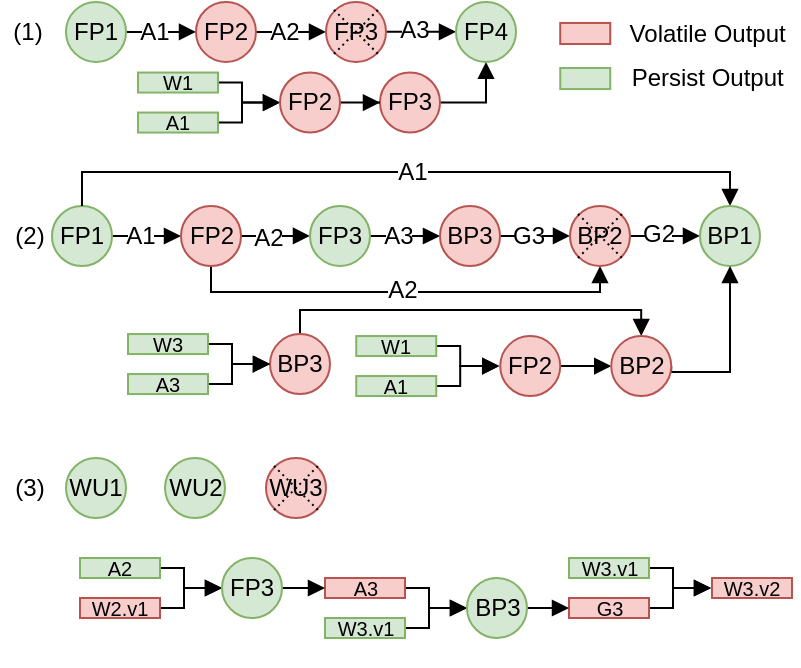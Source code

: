 <mxfile version="24.5.5" type="github">
  <diagram name="第 1 页" id="exxtyzK5mEHW63nPCY5l">
    <mxGraphModel dx="573" dy="330" grid="1" gridSize="10" guides="1" tooltips="1" connect="1" arrows="1" fold="1" page="1" pageScale="1" pageWidth="827" pageHeight="1169" math="0" shadow="0">
      <root>
        <mxCell id="0" />
        <mxCell id="1" parent="0" />
        <mxCell id="8KLUfpKSG-2EB14KAqdA-8" style="edgeStyle=orthogonalEdgeStyle;rounded=0;orthogonalLoop=1;jettySize=auto;html=1;entryX=0.5;entryY=1;entryDx=0;entryDy=0;endArrow=block;endFill=1;" edge="1" parent="1" source="8KLUfpKSG-2EB14KAqdA-9" target="8KLUfpKSG-2EB14KAqdA-133">
          <mxGeometry relative="1" as="geometry">
            <mxPoint x="399" y="222" as="targetPoint" />
          </mxGeometry>
        </mxCell>
        <mxCell id="8KLUfpKSG-2EB14KAqdA-9" value="FP3" style="ellipse;whiteSpace=wrap;html=1;aspect=fixed;fillColor=#f8cecc;strokeColor=#b85450;" vertex="1" parent="1">
          <mxGeometry x="400" y="227.27" width="30" height="30" as="geometry" />
        </mxCell>
        <mxCell id="8KLUfpKSG-2EB14KAqdA-15" style="edgeStyle=orthogonalEdgeStyle;rounded=0;orthogonalLoop=1;jettySize=auto;html=1;entryX=0;entryY=0.5;entryDx=0;entryDy=0;endArrow=block;endFill=1;" edge="1" parent="1" source="8KLUfpKSG-2EB14KAqdA-16">
          <mxGeometry relative="1" as="geometry">
            <Array as="points">
              <mxPoint x="331" y="232.27" />
              <mxPoint x="331" y="242.27" />
            </Array>
            <mxPoint x="350" y="242.27" as="targetPoint" />
          </mxGeometry>
        </mxCell>
        <mxCell id="8KLUfpKSG-2EB14KAqdA-16" value="&lt;p style=&quot;line-height: 100%;&quot;&gt;&lt;font style=&quot;font-size: 10px;&quot;&gt;W1&lt;/font&gt;&lt;/p&gt;" style="rounded=0;whiteSpace=wrap;html=1;align=center;fillColor=#d5e8d4;strokeColor=#82b366;" vertex="1" parent="1">
          <mxGeometry x="279" y="227.27" width="40" height="10" as="geometry" />
        </mxCell>
        <mxCell id="8KLUfpKSG-2EB14KAqdA-17" style="edgeStyle=orthogonalEdgeStyle;rounded=0;orthogonalLoop=1;jettySize=auto;html=1;entryX=0;entryY=0.5;entryDx=0;entryDy=0;endArrow=block;endFill=1;" edge="1" parent="1" source="8KLUfpKSG-2EB14KAqdA-18">
          <mxGeometry relative="1" as="geometry">
            <Array as="points">
              <mxPoint x="331" y="252.27" />
              <mxPoint x="331" y="242.27" />
            </Array>
            <mxPoint x="350" y="242.27" as="targetPoint" />
          </mxGeometry>
        </mxCell>
        <mxCell id="8KLUfpKSG-2EB14KAqdA-18" value="&lt;p style=&quot;line-height: 100%;&quot;&gt;&lt;font style=&quot;font-size: 10px;&quot;&gt;A1&lt;/font&gt;&lt;/p&gt;" style="rounded=0;whiteSpace=wrap;html=1;fillColor=#d5e8d4;strokeColor=#82b366;" vertex="1" parent="1">
          <mxGeometry x="279" y="247.27" width="40" height="10" as="geometry" />
        </mxCell>
        <mxCell id="8KLUfpKSG-2EB14KAqdA-19" style="edgeStyle=orthogonalEdgeStyle;rounded=0;orthogonalLoop=1;jettySize=auto;html=1;entryX=0;entryY=0.5;entryDx=0;entryDy=0;endArrow=block;endFill=1;" edge="1" parent="1" source="8KLUfpKSG-2EB14KAqdA-20" target="8KLUfpKSG-2EB14KAqdA-22">
          <mxGeometry relative="1" as="geometry" />
        </mxCell>
        <mxCell id="8KLUfpKSG-2EB14KAqdA-20" value="FP1" style="ellipse;whiteSpace=wrap;html=1;aspect=fixed;fillColor=#d5e8d4;strokeColor=#82b366;" vertex="1" parent="1">
          <mxGeometry x="236" y="294" width="30" height="30" as="geometry" />
        </mxCell>
        <mxCell id="8KLUfpKSG-2EB14KAqdA-21" style="edgeStyle=orthogonalEdgeStyle;rounded=0;orthogonalLoop=1;jettySize=auto;html=1;entryX=0;entryY=0.5;entryDx=0;entryDy=0;endArrow=block;endFill=1;" edge="1" parent="1" source="8KLUfpKSG-2EB14KAqdA-22" target="8KLUfpKSG-2EB14KAqdA-24">
          <mxGeometry relative="1" as="geometry" />
        </mxCell>
        <mxCell id="8KLUfpKSG-2EB14KAqdA-67" style="edgeStyle=orthogonalEdgeStyle;rounded=0;orthogonalLoop=1;jettySize=auto;html=1;entryX=0.5;entryY=1;entryDx=0;entryDy=0;exitX=0.5;exitY=1;exitDx=0;exitDy=0;endSize=6;endArrow=block;endFill=1;" edge="1" parent="1" source="8KLUfpKSG-2EB14KAqdA-22" target="8KLUfpKSG-2EB14KAqdA-62">
          <mxGeometry relative="1" as="geometry">
            <mxPoint x="305" y="324" as="sourcePoint" />
            <mxPoint x="454" y="324" as="targetPoint" />
            <Array as="points">
              <mxPoint x="316" y="337" />
              <mxPoint x="510" y="337" />
            </Array>
          </mxGeometry>
        </mxCell>
        <mxCell id="8KLUfpKSG-2EB14KAqdA-22" value="FP2" style="ellipse;whiteSpace=wrap;html=1;aspect=fixed;fillColor=#f8cecc;strokeColor=#b85450;" vertex="1" parent="1">
          <mxGeometry x="300.5" y="294" width="30" height="30" as="geometry" />
        </mxCell>
        <mxCell id="8KLUfpKSG-2EB14KAqdA-23" style="edgeStyle=orthogonalEdgeStyle;rounded=0;orthogonalLoop=1;jettySize=auto;html=1;entryX=0;entryY=0.5;entryDx=0;entryDy=0;endArrow=block;endFill=1;" edge="1" parent="1" source="8KLUfpKSG-2EB14KAqdA-24" target="8KLUfpKSG-2EB14KAqdA-25">
          <mxGeometry relative="1" as="geometry">
            <Array as="points">
              <mxPoint x="380" y="309" />
              <mxPoint x="380" y="309" />
            </Array>
          </mxGeometry>
        </mxCell>
        <mxCell id="8KLUfpKSG-2EB14KAqdA-70" style="edgeStyle=orthogonalEdgeStyle;rounded=0;orthogonalLoop=1;jettySize=auto;html=1;entryX=0.5;entryY=0;entryDx=0;entryDy=0;exitX=0.5;exitY=0;exitDx=0;exitDy=0;endArrow=block;endFill=1;" edge="1" parent="1" source="8KLUfpKSG-2EB14KAqdA-20" target="8KLUfpKSG-2EB14KAqdA-69">
          <mxGeometry relative="1" as="geometry">
            <Array as="points">
              <mxPoint x="251" y="277" />
              <mxPoint x="575" y="277" />
            </Array>
          </mxGeometry>
        </mxCell>
        <mxCell id="8KLUfpKSG-2EB14KAqdA-24" value="FP3" style="ellipse;whiteSpace=wrap;html=1;aspect=fixed;fillColor=#d5e8d4;strokeColor=#82b366;" vertex="1" parent="1">
          <mxGeometry x="365" y="293.97" width="30" height="30" as="geometry" />
        </mxCell>
        <mxCell id="8KLUfpKSG-2EB14KAqdA-63" style="edgeStyle=orthogonalEdgeStyle;rounded=0;orthogonalLoop=1;jettySize=auto;html=1;entryX=0;entryY=0.5;entryDx=0;entryDy=0;endArrow=block;endFill=1;" edge="1" parent="1" source="8KLUfpKSG-2EB14KAqdA-25" target="8KLUfpKSG-2EB14KAqdA-62">
          <mxGeometry relative="1" as="geometry">
            <Array as="points">
              <mxPoint x="438" y="309" />
            </Array>
          </mxGeometry>
        </mxCell>
        <mxCell id="8KLUfpKSG-2EB14KAqdA-25" value="BP3" style="ellipse;whiteSpace=wrap;html=1;aspect=fixed;fillColor=#f8cecc;strokeColor=#b85450;" vertex="1" parent="1">
          <mxGeometry x="430" y="294" width="30" height="30" as="geometry" />
        </mxCell>
        <mxCell id="8KLUfpKSG-2EB14KAqdA-91" style="edgeStyle=orthogonalEdgeStyle;rounded=0;orthogonalLoop=1;jettySize=auto;html=1;entryX=0.5;entryY=0;entryDx=0;entryDy=0;endArrow=block;endFill=1;exitX=0.5;exitY=0;exitDx=0;exitDy=0;" edge="1" parent="1" source="8KLUfpKSG-2EB14KAqdA-27" target="8KLUfpKSG-2EB14KAqdA-84">
          <mxGeometry relative="1" as="geometry">
            <mxPoint x="360" y="357.03" as="sourcePoint" />
            <mxPoint x="530.62" y="356.03" as="targetPoint" />
            <Array as="points">
              <mxPoint x="360" y="346.03" />
              <mxPoint x="531" y="346.03" />
            </Array>
          </mxGeometry>
        </mxCell>
        <mxCell id="8KLUfpKSG-2EB14KAqdA-27" value="BP3" style="ellipse;whiteSpace=wrap;html=1;aspect=fixed;fillColor=#f8cecc;strokeColor=#b85450;" vertex="1" parent="1">
          <mxGeometry x="345" y="358.03" width="30" height="30" as="geometry" />
        </mxCell>
        <mxCell id="8KLUfpKSG-2EB14KAqdA-33" style="edgeStyle=orthogonalEdgeStyle;rounded=0;orthogonalLoop=1;jettySize=auto;html=1;entryX=0;entryY=0.5;entryDx=0;entryDy=0;endArrow=block;endFill=1;" edge="1" parent="1" source="8KLUfpKSG-2EB14KAqdA-34" target="8KLUfpKSG-2EB14KAqdA-27">
          <mxGeometry relative="1" as="geometry">
            <Array as="points">
              <mxPoint x="326" y="363.03" />
              <mxPoint x="326" y="373.03" />
            </Array>
          </mxGeometry>
        </mxCell>
        <mxCell id="8KLUfpKSG-2EB14KAqdA-34" value="&lt;p style=&quot;line-height: 100%;&quot;&gt;&lt;font style=&quot;font-size: 10px;&quot;&gt;W3&lt;/font&gt;&lt;/p&gt;" style="rounded=0;whiteSpace=wrap;html=1;fillColor=#d5e8d4;strokeColor=#82b366;" vertex="1" parent="1">
          <mxGeometry x="274" y="358.03" width="40" height="10" as="geometry" />
        </mxCell>
        <mxCell id="8KLUfpKSG-2EB14KAqdA-35" style="edgeStyle=orthogonalEdgeStyle;rounded=0;orthogonalLoop=1;jettySize=auto;html=1;entryX=0;entryY=0.5;entryDx=0;entryDy=0;endArrow=block;endFill=1;" edge="1" parent="1" source="8KLUfpKSG-2EB14KAqdA-36" target="8KLUfpKSG-2EB14KAqdA-27">
          <mxGeometry relative="1" as="geometry">
            <Array as="points">
              <mxPoint x="326" y="383.03" />
              <mxPoint x="326" y="373.03" />
            </Array>
          </mxGeometry>
        </mxCell>
        <mxCell id="8KLUfpKSG-2EB14KAqdA-36" value="&lt;p style=&quot;line-height: 100%;&quot;&gt;&lt;font style=&quot;font-size: 10px;&quot;&gt;A3&lt;/font&gt;&lt;/p&gt;" style="rounded=0;whiteSpace=wrap;html=1;fillColor=#d5e8d4;strokeColor=#82b366;" vertex="1" parent="1">
          <mxGeometry x="274" y="378.03" width="40" height="10" as="geometry" />
        </mxCell>
        <mxCell id="8KLUfpKSG-2EB14KAqdA-37" value="(1)" style="text;html=1;align=center;verticalAlign=middle;whiteSpace=wrap;rounded=0;" vertex="1" parent="1">
          <mxGeometry x="214" y="191.97" width="20" height="30" as="geometry" />
        </mxCell>
        <mxCell id="8KLUfpKSG-2EB14KAqdA-38" value="(2)" style="text;html=1;align=center;verticalAlign=middle;whiteSpace=wrap;rounded=0;" vertex="1" parent="1">
          <mxGeometry x="210" y="293.97" width="30" height="30" as="geometry" />
        </mxCell>
        <mxCell id="8KLUfpKSG-2EB14KAqdA-59" style="edgeStyle=orthogonalEdgeStyle;rounded=0;orthogonalLoop=1;jettySize=auto;html=1;endArrow=block;endFill=1;" edge="1" parent="1" source="8KLUfpKSG-2EB14KAqdA-58" target="8KLUfpKSG-2EB14KAqdA-9">
          <mxGeometry relative="1" as="geometry" />
        </mxCell>
        <mxCell id="8KLUfpKSG-2EB14KAqdA-58" value="FP2" style="ellipse;whiteSpace=wrap;html=1;aspect=fixed;fillColor=#f8cecc;strokeColor=#b85450;" vertex="1" parent="1">
          <mxGeometry x="350" y="227.27" width="30" height="30" as="geometry" />
        </mxCell>
        <mxCell id="8KLUfpKSG-2EB14KAqdA-68" style="edgeStyle=orthogonalEdgeStyle;rounded=0;orthogonalLoop=1;jettySize=auto;html=1;endArrow=block;endFill=1;entryX=0;entryY=0.5;entryDx=0;entryDy=0;" edge="1" parent="1" source="8KLUfpKSG-2EB14KAqdA-62" target="8KLUfpKSG-2EB14KAqdA-69">
          <mxGeometry relative="1" as="geometry">
            <mxPoint x="490" y="309" as="targetPoint" />
          </mxGeometry>
        </mxCell>
        <mxCell id="8KLUfpKSG-2EB14KAqdA-62" value="BP2" style="ellipse;whiteSpace=wrap;html=1;aspect=fixed;fillColor=#f8cecc;strokeColor=#b85450;" vertex="1" parent="1">
          <mxGeometry x="495" y="293.97" width="30" height="30" as="geometry" />
        </mxCell>
        <mxCell id="8KLUfpKSG-2EB14KAqdA-65" style="rounded=0;orthogonalLoop=1;jettySize=auto;html=1;exitX=0;exitY=0;exitDx=0;exitDy=0;entryX=0.86;entryY=0.868;entryDx=0;entryDy=0;strokeWidth=1;dashed=1;endArrow=none;endFill=0;dashPattern=1 2;entryPerimeter=0;" edge="1" parent="1">
          <mxGeometry relative="1" as="geometry">
            <mxPoint x="499" y="297.97" as="sourcePoint" />
            <mxPoint x="521" y="319.97" as="targetPoint" />
          </mxGeometry>
        </mxCell>
        <mxCell id="8KLUfpKSG-2EB14KAqdA-66" style="rounded=0;orthogonalLoop=1;jettySize=auto;html=1;exitX=0;exitY=1;exitDx=0;exitDy=0;entryX=0.859;entryY=0.132;entryDx=0;entryDy=0;dashed=1;endArrow=none;endFill=0;dashPattern=1 2;entryPerimeter=0;" edge="1" parent="1">
          <mxGeometry relative="1" as="geometry">
            <mxPoint x="499" y="319.97" as="sourcePoint" />
            <mxPoint x="521" y="297.97" as="targetPoint" />
          </mxGeometry>
        </mxCell>
        <mxCell id="8KLUfpKSG-2EB14KAqdA-69" value="BP1" style="ellipse;whiteSpace=wrap;html=1;aspect=fixed;fillColor=#d5e8d4;strokeColor=#82b366;" vertex="1" parent="1">
          <mxGeometry x="560" y="293.97" width="30" height="30" as="geometry" />
        </mxCell>
        <mxCell id="8KLUfpKSG-2EB14KAqdA-72" value="A2" style="text;html=1;align=center;verticalAlign=middle;whiteSpace=wrap;rounded=0;fillColor=default;" vertex="1" parent="1">
          <mxGeometry x="404" y="331" width="15" height="9.97" as="geometry" />
        </mxCell>
        <mxCell id="8KLUfpKSG-2EB14KAqdA-75" value="A1" style="text;html=1;align=center;verticalAlign=middle;whiteSpace=wrap;rounded=0;fillColor=default;" vertex="1" parent="1">
          <mxGeometry x="409" y="267" width="15" height="20" as="geometry" />
        </mxCell>
        <mxCell id="8KLUfpKSG-2EB14KAqdA-76" value="G2" style="text;html=1;align=center;verticalAlign=middle;whiteSpace=wrap;rounded=0;fillColor=default;" vertex="1" parent="1">
          <mxGeometry x="533" y="297.97" width="13" height="20" as="geometry" />
        </mxCell>
        <mxCell id="8KLUfpKSG-2EB14KAqdA-79" style="edgeStyle=orthogonalEdgeStyle;rounded=0;orthogonalLoop=1;jettySize=auto;html=1;entryX=0;entryY=0.5;entryDx=0;entryDy=0;endArrow=block;endFill=1;" edge="1" parent="1" source="8KLUfpKSG-2EB14KAqdA-80">
          <mxGeometry relative="1" as="geometry">
            <Array as="points">
              <mxPoint x="440.12" y="364.03" />
              <mxPoint x="440.12" y="374.03" />
            </Array>
            <mxPoint x="459.61" y="374.03" as="targetPoint" />
          </mxGeometry>
        </mxCell>
        <mxCell id="8KLUfpKSG-2EB14KAqdA-80" value="&lt;p style=&quot;line-height: 100%;&quot;&gt;&lt;font style=&quot;font-size: 10px;&quot;&gt;W1&lt;/font&gt;&lt;/p&gt;" style="rounded=0;whiteSpace=wrap;html=1;fillColor=#d5e8d4;strokeColor=#82b366;" vertex="1" parent="1">
          <mxGeometry x="388.12" y="359.03" width="40" height="10" as="geometry" />
        </mxCell>
        <mxCell id="8KLUfpKSG-2EB14KAqdA-81" style="edgeStyle=orthogonalEdgeStyle;rounded=0;orthogonalLoop=1;jettySize=auto;html=1;entryX=0;entryY=0.5;entryDx=0;entryDy=0;endArrow=block;endFill=1;" edge="1" parent="1" source="8KLUfpKSG-2EB14KAqdA-82">
          <mxGeometry relative="1" as="geometry">
            <Array as="points">
              <mxPoint x="440.12" y="384.03" />
              <mxPoint x="440.12" y="374.03" />
            </Array>
            <mxPoint x="459.61" y="374.03" as="targetPoint" />
          </mxGeometry>
        </mxCell>
        <mxCell id="8KLUfpKSG-2EB14KAqdA-82" value="&lt;p style=&quot;line-height: 100%;&quot;&gt;&lt;font style=&quot;font-size: 10px;&quot;&gt;A1&lt;/font&gt;&lt;/p&gt;" style="rounded=0;whiteSpace=wrap;html=1;fillColor=#d5e8d4;strokeColor=#82b366;" vertex="1" parent="1">
          <mxGeometry x="388.12" y="379.03" width="40" height="10" as="geometry" />
        </mxCell>
        <mxCell id="8KLUfpKSG-2EB14KAqdA-85" style="rounded=0;orthogonalLoop=1;jettySize=auto;html=1;entryX=0;entryY=0.5;entryDx=0;entryDy=0;exitX=1;exitY=0.5;exitDx=0;exitDy=0;endArrow=block;endFill=1;" edge="1" parent="1" source="8KLUfpKSG-2EB14KAqdA-83" target="8KLUfpKSG-2EB14KAqdA-84">
          <mxGeometry relative="1" as="geometry">
            <mxPoint x="514.87" y="355.03" as="targetPoint" />
          </mxGeometry>
        </mxCell>
        <mxCell id="8KLUfpKSG-2EB14KAqdA-83" value="FP2" style="ellipse;whiteSpace=wrap;html=1;aspect=fixed;fillColor=#f8cecc;strokeColor=#b85450;" vertex="1" parent="1">
          <mxGeometry x="460.12" y="359.03" width="30" height="30" as="geometry" />
        </mxCell>
        <mxCell id="8KLUfpKSG-2EB14KAqdA-86" style="edgeStyle=orthogonalEdgeStyle;rounded=0;orthogonalLoop=1;jettySize=auto;html=1;entryX=0.5;entryY=1;entryDx=0;entryDy=0;endArrow=block;endFill=1;exitX=1;exitY=0.5;exitDx=0;exitDy=0;" edge="1" parent="1" source="8KLUfpKSG-2EB14KAqdA-84" target="8KLUfpKSG-2EB14KAqdA-69">
          <mxGeometry relative="1" as="geometry">
            <Array as="points">
              <mxPoint x="575" y="377" />
            </Array>
          </mxGeometry>
        </mxCell>
        <mxCell id="8KLUfpKSG-2EB14KAqdA-84" value="BP2" style="ellipse;whiteSpace=wrap;html=1;aspect=fixed;fillColor=#f8cecc;strokeColor=#b85450;" vertex="1" parent="1">
          <mxGeometry x="515.62" y="359.03" width="30" height="30" as="geometry" />
        </mxCell>
        <mxCell id="8KLUfpKSG-2EB14KAqdA-116" value="" style="rounded=0;whiteSpace=wrap;html=1;fillColor=#f8cecc;strokeColor=#b85450;" vertex="1" parent="1">
          <mxGeometry x="490.12" y="202.48" width="25" height="10.53" as="geometry" />
        </mxCell>
        <mxCell id="8KLUfpKSG-2EB14KAqdA-117" value="" style="rounded=0;whiteSpace=wrap;html=1;fillColor=#d5e8d4;strokeColor=#82b366;" vertex="1" parent="1">
          <mxGeometry x="490.12" y="225.01" width="25" height="10.53" as="geometry" />
        </mxCell>
        <mxCell id="8KLUfpKSG-2EB14KAqdA-118" value="Volatile Output&amp;nbsp;" style="text;html=1;align=center;verticalAlign=middle;whiteSpace=wrap;rounded=0;" vertex="1" parent="1">
          <mxGeometry x="522.12" y="200.75" width="87" height="14" as="geometry" />
        </mxCell>
        <mxCell id="8KLUfpKSG-2EB14KAqdA-119" value="Persist Output&amp;nbsp;" style="text;html=1;align=center;verticalAlign=middle;whiteSpace=wrap;rounded=0;" vertex="1" parent="1">
          <mxGeometry x="522.12" y="223.27" width="87" height="14" as="geometry" />
        </mxCell>
        <mxCell id="8KLUfpKSG-2EB14KAqdA-120" value="G3" style="text;html=1;align=center;verticalAlign=middle;whiteSpace=wrap;rounded=0;fillColor=default;" vertex="1" parent="1">
          <mxGeometry x="468" y="298.97" width="13" height="20" as="geometry" />
        </mxCell>
        <mxCell id="8KLUfpKSG-2EB14KAqdA-122" value="A3" style="text;html=1;align=center;verticalAlign=middle;whiteSpace=wrap;rounded=0;fillColor=default;" vertex="1" parent="1">
          <mxGeometry x="403" y="299" width="13" height="20" as="geometry" />
        </mxCell>
        <mxCell id="8KLUfpKSG-2EB14KAqdA-123" value="A2" style="text;html=1;align=center;verticalAlign=middle;whiteSpace=wrap;rounded=0;fillColor=default;" vertex="1" parent="1">
          <mxGeometry x="338" y="299.97" width="13" height="20" as="geometry" />
        </mxCell>
        <mxCell id="8KLUfpKSG-2EB14KAqdA-124" value="A1" style="text;html=1;align=center;verticalAlign=middle;whiteSpace=wrap;rounded=0;fillColor=default;" vertex="1" parent="1">
          <mxGeometry x="274" y="299" width="13" height="20" as="geometry" />
        </mxCell>
        <mxCell id="8KLUfpKSG-2EB14KAqdA-125" style="edgeStyle=orthogonalEdgeStyle;rounded=0;orthogonalLoop=1;jettySize=auto;html=1;entryX=0;entryY=0.5;entryDx=0;entryDy=0;endArrow=block;endFill=1;" edge="1" parent="1" source="8KLUfpKSG-2EB14KAqdA-126" target="8KLUfpKSG-2EB14KAqdA-128">
          <mxGeometry relative="1" as="geometry">
            <Array as="points">
              <mxPoint x="258" y="206.97" />
              <mxPoint x="258" y="206.97" />
            </Array>
          </mxGeometry>
        </mxCell>
        <mxCell id="8KLUfpKSG-2EB14KAqdA-126" value="FP1" style="ellipse;whiteSpace=wrap;html=1;aspect=fixed;fillColor=#d5e8d4;strokeColor=#82b366;" vertex="1" parent="1">
          <mxGeometry x="243" y="191.94" width="30" height="30" as="geometry" />
        </mxCell>
        <mxCell id="8KLUfpKSG-2EB14KAqdA-127" style="edgeStyle=orthogonalEdgeStyle;rounded=0;orthogonalLoop=1;jettySize=auto;html=1;entryX=0;entryY=0.5;entryDx=0;entryDy=0;endArrow=block;endFill=1;" edge="1" parent="1" source="8KLUfpKSG-2EB14KAqdA-128" target="8KLUfpKSG-2EB14KAqdA-130">
          <mxGeometry relative="1" as="geometry">
            <Array as="points">
              <mxPoint x="316" y="206.97" />
            </Array>
          </mxGeometry>
        </mxCell>
        <mxCell id="8KLUfpKSG-2EB14KAqdA-128" value="FP2" style="ellipse;whiteSpace=wrap;html=1;aspect=fixed;fillColor=#f8cecc;strokeColor=#b85450;" vertex="1" parent="1">
          <mxGeometry x="308" y="191.97" width="30" height="30" as="geometry" />
        </mxCell>
        <mxCell id="8KLUfpKSG-2EB14KAqdA-129" style="edgeStyle=orthogonalEdgeStyle;rounded=0;orthogonalLoop=1;jettySize=auto;html=1;endArrow=block;endFill=1;entryX=0;entryY=0.5;entryDx=0;entryDy=0;" edge="1" parent="1" source="8KLUfpKSG-2EB14KAqdA-130" target="8KLUfpKSG-2EB14KAqdA-133">
          <mxGeometry relative="1" as="geometry">
            <mxPoint x="368" y="206.97" as="targetPoint" />
          </mxGeometry>
        </mxCell>
        <mxCell id="8KLUfpKSG-2EB14KAqdA-130" value="FP3" style="ellipse;whiteSpace=wrap;html=1;aspect=fixed;fillColor=#f8cecc;strokeColor=#b85450;" vertex="1" parent="1">
          <mxGeometry x="373" y="191.94" width="30" height="30" as="geometry" />
        </mxCell>
        <mxCell id="8KLUfpKSG-2EB14KAqdA-131" style="rounded=0;orthogonalLoop=1;jettySize=auto;html=1;exitX=0;exitY=0;exitDx=0;exitDy=0;entryX=0.86;entryY=0.868;entryDx=0;entryDy=0;strokeWidth=1;dashed=1;endArrow=none;endFill=0;dashPattern=1 2;entryPerimeter=0;" edge="1" parent="1">
          <mxGeometry relative="1" as="geometry">
            <mxPoint x="377" y="195.94" as="sourcePoint" />
            <mxPoint x="399" y="217.94" as="targetPoint" />
          </mxGeometry>
        </mxCell>
        <mxCell id="8KLUfpKSG-2EB14KAqdA-132" style="rounded=0;orthogonalLoop=1;jettySize=auto;html=1;exitX=0;exitY=1;exitDx=0;exitDy=0;entryX=0.859;entryY=0.132;entryDx=0;entryDy=0;dashed=1;endArrow=none;endFill=0;dashPattern=1 2;entryPerimeter=0;" edge="1" parent="1">
          <mxGeometry relative="1" as="geometry">
            <mxPoint x="377" y="217.94" as="sourcePoint" />
            <mxPoint x="399" y="195.94" as="targetPoint" />
          </mxGeometry>
        </mxCell>
        <mxCell id="8KLUfpKSG-2EB14KAqdA-133" value="FP4" style="ellipse;whiteSpace=wrap;html=1;aspect=fixed;fillColor=#d5e8d4;strokeColor=#82b366;" vertex="1" parent="1">
          <mxGeometry x="438" y="191.94" width="30" height="30" as="geometry" />
        </mxCell>
        <mxCell id="8KLUfpKSG-2EB14KAqdA-134" value="A3" style="text;html=1;align=center;verticalAlign=middle;whiteSpace=wrap;rounded=0;fillColor=default;" vertex="1" parent="1">
          <mxGeometry x="411" y="195.94" width="13" height="20" as="geometry" />
        </mxCell>
        <mxCell id="8KLUfpKSG-2EB14KAqdA-135" value="A2" style="text;html=1;align=center;verticalAlign=middle;whiteSpace=wrap;rounded=0;fillColor=default;" vertex="1" parent="1">
          <mxGeometry x="346" y="196.94" width="13" height="20" as="geometry" />
        </mxCell>
        <mxCell id="8KLUfpKSG-2EB14KAqdA-136" value="A1" style="text;html=1;align=center;verticalAlign=middle;whiteSpace=wrap;rounded=0;fillColor=default;" vertex="1" parent="1">
          <mxGeometry x="281" y="196.97" width="13" height="20" as="geometry" />
        </mxCell>
        <mxCell id="8KLUfpKSG-2EB14KAqdA-138" value="(3)" style="text;html=1;align=center;verticalAlign=middle;whiteSpace=wrap;rounded=0;" vertex="1" parent="1">
          <mxGeometry x="210" y="420" width="30" height="30" as="geometry" />
        </mxCell>
        <mxCell id="8KLUfpKSG-2EB14KAqdA-139" value="WU1" style="ellipse;whiteSpace=wrap;html=1;aspect=fixed;fillColor=#d5e8d4;strokeColor=#82b366;" vertex="1" parent="1">
          <mxGeometry x="243" y="420" width="30" height="30" as="geometry" />
        </mxCell>
        <mxCell id="8KLUfpKSG-2EB14KAqdA-140" value="WU2" style="ellipse;whiteSpace=wrap;html=1;aspect=fixed;fillColor=#d5e8d4;strokeColor=#82b366;" vertex="1" parent="1">
          <mxGeometry x="292.5" y="420" width="30" height="30" as="geometry" />
        </mxCell>
        <mxCell id="8KLUfpKSG-2EB14KAqdA-141" value="WU3" style="ellipse;whiteSpace=wrap;html=1;aspect=fixed;fillColor=#f8cecc;strokeColor=#b85450;" vertex="1" parent="1">
          <mxGeometry x="343" y="420" width="30" height="30" as="geometry" />
        </mxCell>
        <mxCell id="8KLUfpKSG-2EB14KAqdA-142" style="rounded=0;orthogonalLoop=1;jettySize=auto;html=1;exitX=0;exitY=0;exitDx=0;exitDy=0;entryX=0.86;entryY=0.868;entryDx=0;entryDy=0;strokeWidth=1;dashed=1;endArrow=none;endFill=0;dashPattern=1 2;entryPerimeter=0;" edge="1" parent="1">
          <mxGeometry relative="1" as="geometry">
            <mxPoint x="347" y="424" as="sourcePoint" />
            <mxPoint x="369" y="446" as="targetPoint" />
          </mxGeometry>
        </mxCell>
        <mxCell id="8KLUfpKSG-2EB14KAqdA-143" style="rounded=0;orthogonalLoop=1;jettySize=auto;html=1;exitX=0;exitY=1;exitDx=0;exitDy=0;entryX=0.859;entryY=0.132;entryDx=0;entryDy=0;dashed=1;endArrow=none;endFill=0;dashPattern=1 2;entryPerimeter=0;" edge="1" parent="1">
          <mxGeometry relative="1" as="geometry">
            <mxPoint x="347" y="446" as="sourcePoint" />
            <mxPoint x="369" y="424" as="targetPoint" />
          </mxGeometry>
        </mxCell>
        <mxCell id="8KLUfpKSG-2EB14KAqdA-145" style="edgeStyle=orthogonalEdgeStyle;rounded=0;orthogonalLoop=1;jettySize=auto;html=1;entryX=0;entryY=0.5;entryDx=0;entryDy=0;endArrow=block;endFill=1;" edge="1" parent="1" source="8KLUfpKSG-2EB14KAqdA-146">
          <mxGeometry relative="1" as="geometry">
            <Array as="points">
              <mxPoint x="546.5" y="475" />
              <mxPoint x="546.5" y="485" />
            </Array>
            <mxPoint x="565.5" y="485.0" as="targetPoint" />
          </mxGeometry>
        </mxCell>
        <mxCell id="8KLUfpKSG-2EB14KAqdA-146" value="&lt;p style=&quot;line-height: 100%;&quot;&gt;&lt;font style=&quot;font-size: 10px;&quot;&gt;W3.v1&lt;/font&gt;&lt;/p&gt;" style="rounded=0;whiteSpace=wrap;html=1;fillColor=#d5e8d4;strokeColor=#82b366;" vertex="1" parent="1">
          <mxGeometry x="494.5" y="470" width="40" height="10" as="geometry" />
        </mxCell>
        <mxCell id="8KLUfpKSG-2EB14KAqdA-147" style="edgeStyle=orthogonalEdgeStyle;rounded=0;orthogonalLoop=1;jettySize=auto;html=1;entryX=0;entryY=0.5;entryDx=0;entryDy=0;endArrow=block;endFill=1;" edge="1" parent="1" source="8KLUfpKSG-2EB14KAqdA-148">
          <mxGeometry relative="1" as="geometry">
            <Array as="points">
              <mxPoint x="546.5" y="495" />
              <mxPoint x="546.5" y="485" />
            </Array>
            <mxPoint x="565.5" y="485.0" as="targetPoint" />
          </mxGeometry>
        </mxCell>
        <mxCell id="8KLUfpKSG-2EB14KAqdA-148" value="&lt;p style=&quot;line-height: 100%;&quot;&gt;&lt;font style=&quot;font-size: 10px;&quot;&gt;G3&lt;/font&gt;&lt;/p&gt;" style="rounded=0;whiteSpace=wrap;html=1;fillColor=#f8cecc;strokeColor=#b85450;" vertex="1" parent="1">
          <mxGeometry x="494.5" y="490" width="40" height="10" as="geometry" />
        </mxCell>
        <mxCell id="8KLUfpKSG-2EB14KAqdA-152" style="edgeStyle=orthogonalEdgeStyle;rounded=0;orthogonalLoop=1;jettySize=auto;html=1;entryX=0;entryY=0.5;entryDx=0;entryDy=0;endArrow=block;endFill=1;" edge="1" parent="1" source="8KLUfpKSG-2EB14KAqdA-153">
          <mxGeometry relative="1" as="geometry">
            <Array as="points">
              <mxPoint x="424.5" y="485" />
              <mxPoint x="424.5" y="495" />
            </Array>
            <mxPoint x="443.5" y="495" as="targetPoint" />
          </mxGeometry>
        </mxCell>
        <mxCell id="8KLUfpKSG-2EB14KAqdA-153" value="&lt;p style=&quot;line-height: 100%;&quot;&gt;&lt;font style=&quot;font-size: 10px;&quot;&gt;A3&lt;/font&gt;&lt;/p&gt;" style="rounded=0;whiteSpace=wrap;html=1;fillColor=#f8cecc;strokeColor=#b85450;" vertex="1" parent="1">
          <mxGeometry x="372.5" y="480" width="40" height="10" as="geometry" />
        </mxCell>
        <mxCell id="8KLUfpKSG-2EB14KAqdA-154" style="edgeStyle=orthogonalEdgeStyle;rounded=0;orthogonalLoop=1;jettySize=auto;html=1;entryX=0;entryY=0.5;entryDx=0;entryDy=0;endArrow=block;endFill=1;" edge="1" parent="1" source="8KLUfpKSG-2EB14KAqdA-155">
          <mxGeometry relative="1" as="geometry">
            <Array as="points">
              <mxPoint x="424.5" y="505" />
              <mxPoint x="424.5" y="495" />
            </Array>
            <mxPoint x="443.5" y="495" as="targetPoint" />
          </mxGeometry>
        </mxCell>
        <mxCell id="8KLUfpKSG-2EB14KAqdA-155" value="&lt;p style=&quot;line-height: 100%;&quot;&gt;&lt;font style=&quot;font-size: 10px;&quot;&gt;W3.v1&lt;/font&gt;&lt;/p&gt;" style="rounded=0;whiteSpace=wrap;html=1;fillColor=#d5e8d4;strokeColor=#82b366;" vertex="1" parent="1">
          <mxGeometry x="372.5" y="500" width="40" height="10" as="geometry" />
        </mxCell>
        <mxCell id="8KLUfpKSG-2EB14KAqdA-160" style="edgeStyle=orthogonalEdgeStyle;rounded=0;orthogonalLoop=1;jettySize=auto;html=1;entryX=0;entryY=0.5;entryDx=0;entryDy=0;endArrow=block;endFill=1;" edge="1" parent="1" source="8KLUfpKSG-2EB14KAqdA-159" target="8KLUfpKSG-2EB14KAqdA-148">
          <mxGeometry relative="1" as="geometry" />
        </mxCell>
        <mxCell id="8KLUfpKSG-2EB14KAqdA-159" value="BP3" style="ellipse;whiteSpace=wrap;html=1;aspect=fixed;fillColor=#d5e8d4;strokeColor=#82b366;" vertex="1" parent="1">
          <mxGeometry x="443.5" y="480" width="30" height="30" as="geometry" />
        </mxCell>
        <mxCell id="8KLUfpKSG-2EB14KAqdA-161" style="edgeStyle=orthogonalEdgeStyle;rounded=0;orthogonalLoop=1;jettySize=auto;html=1;entryX=0;entryY=0.5;entryDx=0;entryDy=0;endArrow=block;endFill=1;" edge="1" parent="1" source="8KLUfpKSG-2EB14KAqdA-162">
          <mxGeometry relative="1" as="geometry">
            <Array as="points">
              <mxPoint x="302" y="475" />
              <mxPoint x="302" y="485" />
            </Array>
            <mxPoint x="321" y="485" as="targetPoint" />
          </mxGeometry>
        </mxCell>
        <mxCell id="8KLUfpKSG-2EB14KAqdA-162" value="&lt;p style=&quot;line-height: 100%;&quot;&gt;&lt;font style=&quot;font-size: 10px;&quot;&gt;A2&lt;/font&gt;&lt;/p&gt;" style="rounded=0;whiteSpace=wrap;html=1;fillColor=#d5e8d4;strokeColor=#82b366;" vertex="1" parent="1">
          <mxGeometry x="250" y="470" width="40" height="10" as="geometry" />
        </mxCell>
        <mxCell id="8KLUfpKSG-2EB14KAqdA-163" style="edgeStyle=orthogonalEdgeStyle;rounded=0;orthogonalLoop=1;jettySize=auto;html=1;entryX=0;entryY=0.5;entryDx=0;entryDy=0;endArrow=block;endFill=1;" edge="1" parent="1" source="8KLUfpKSG-2EB14KAqdA-164">
          <mxGeometry relative="1" as="geometry">
            <Array as="points">
              <mxPoint x="302" y="495" />
              <mxPoint x="302" y="485" />
            </Array>
            <mxPoint x="321" y="485" as="targetPoint" />
          </mxGeometry>
        </mxCell>
        <mxCell id="8KLUfpKSG-2EB14KAqdA-164" value="&lt;p style=&quot;line-height: 100%;&quot;&gt;&lt;font style=&quot;font-size: 10px;&quot;&gt;W2.v1&lt;/font&gt;&lt;/p&gt;" style="rounded=0;whiteSpace=wrap;html=1;fillColor=#f8cecc;strokeColor=#b85450;" vertex="1" parent="1">
          <mxGeometry x="250" y="490" width="40" height="10" as="geometry" />
        </mxCell>
        <mxCell id="8KLUfpKSG-2EB14KAqdA-165" style="edgeStyle=orthogonalEdgeStyle;rounded=0;orthogonalLoop=1;jettySize=auto;html=1;entryX=0;entryY=0.5;entryDx=0;entryDy=0;endArrow=block;endFill=1;" edge="1" parent="1" source="8KLUfpKSG-2EB14KAqdA-166">
          <mxGeometry relative="1" as="geometry">
            <mxPoint x="372.5" y="485" as="targetPoint" />
          </mxGeometry>
        </mxCell>
        <mxCell id="8KLUfpKSG-2EB14KAqdA-166" value="FP3" style="ellipse;whiteSpace=wrap;html=1;aspect=fixed;fillColor=#d5e8d4;strokeColor=#82b366;" vertex="1" parent="1">
          <mxGeometry x="321" y="470" width="30" height="30" as="geometry" />
        </mxCell>
        <mxCell id="8KLUfpKSG-2EB14KAqdA-167" value="&lt;p style=&quot;line-height: 100%;&quot;&gt;&lt;span style=&quot;font-size: 10px;&quot;&gt;W3.v2&lt;/span&gt;&lt;/p&gt;" style="rounded=0;whiteSpace=wrap;html=1;fillColor=#f8cecc;strokeColor=#b85450;" vertex="1" parent="1">
          <mxGeometry x="566" y="480" width="40" height="10" as="geometry" />
        </mxCell>
      </root>
    </mxGraphModel>
  </diagram>
</mxfile>
